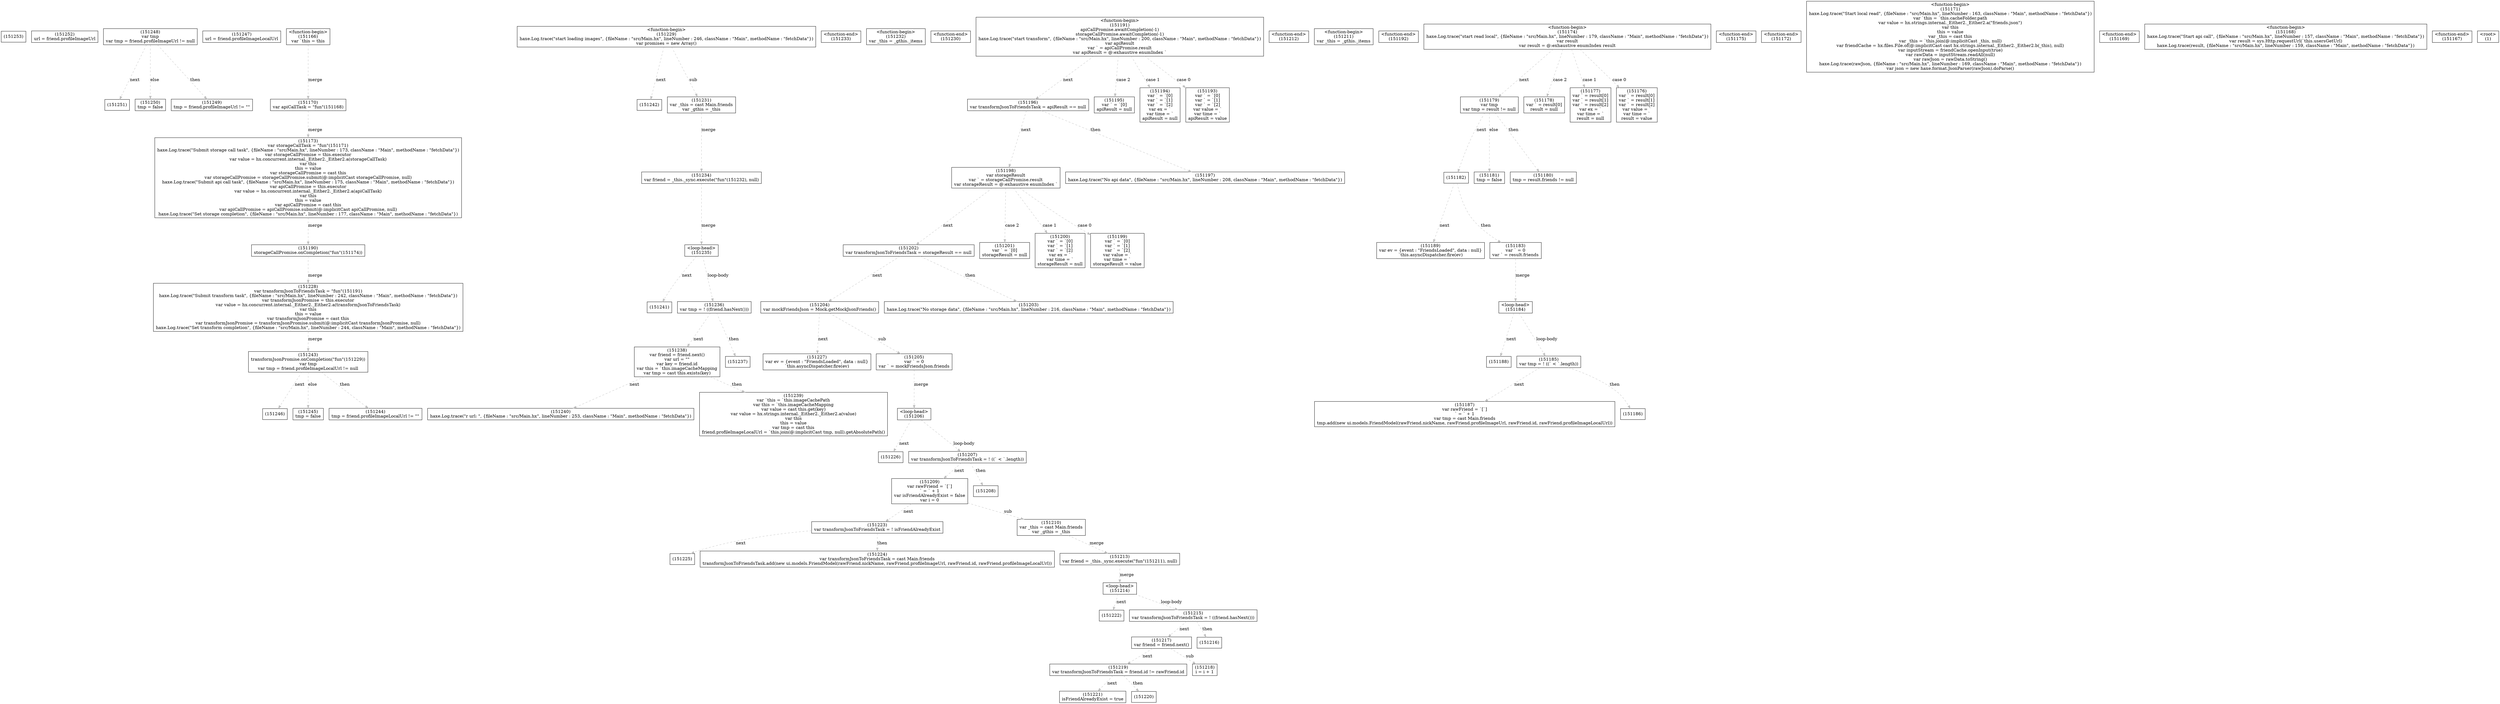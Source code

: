 digraph graphname {
n151253 [shape=box,label="(151253)"];
n151252 [shape=box,label="(151252)\nurl = friend.profileImageUrl"];
n151251 [shape=box,label="(151251)"];
n151250 [shape=box,label="(151250)\ntmp = false"];
n151249 [shape=box,label="(151249)\ntmp = friend.profileImageUrl != \"\""];
n151248 [shape=box,label="(151248)\nvar tmp\nvar tmp = friend.profileImageUrl != null"];
n151248 -> n151249[style="dashed",color="gray",label="then"];
n151248 -> n151250[style="dashed",color="gray",label="else"];
n151248 -> n151251[style="dashed",color="gray",label="next"];
n151247 [shape=box,label="(151247)\nurl = friend.profileImageLocalUrl"];
n151246 [shape=box,label="(151246)"];
n151245 [shape=box,label="(151245)\ntmp = false"];
n151244 [shape=box,label="(151244)\ntmp = friend.profileImageLocalUrl != \"\""];
n151243 [shape=box,label="(151243)\ntransformJsonPromise.onCompletion(\"fun\"(151229))\nvar tmp\nvar tmp = friend.profileImageLocalUrl != null"];
n151243 -> n151244[style="dashed",color="gray",label="then"];
n151243 -> n151245[style="dashed",color="gray",label="else"];
n151243 -> n151246[style="dashed",color="gray",label="next"];
n151242 [shape=box,label="(151242)"];
n151241 [shape=box,label="(151241)"];
n151240 [shape=box,label="(151240)\nhaxe.Log.trace(\"r url: \", {fileName : \"src/Main.hx\", lineNumber : 253, className : \"Main\", methodName : \"fetchData\"})"];
n151239 [shape=box,label="(151239)\nvar `this = `this.imageCachePath\nvar this = `this.imageCacheMapping\nvar value = cast this.get(key)\nvar value = hx.strings.internal._Either2._Either2.a(value)\nvar this\nthis = value\nvar tmp = cast this\nfriend.profileImageLocalUrl = `this.join(@:implicitCast tmp, null).getAbsolutePath()"];
n151238 [shape=box,label="(151238)\nvar friend = friend.next()\nvar url = \"\"\nvar key = friend.id\nvar this = `this.imageCacheMapping\nvar tmp = cast this.exists(key)"];
n151238 -> n151239[style="dashed",color="gray",label="then"];
n151238 -> n151240[style="dashed",color="gray",label="next"];
n151237 [shape=box,label="(151237)"];
n151236 [shape=box,label="(151236)\nvar tmp = ! ((friend.hasNext()))"];
n151236 -> n151237[style="dashed",color="gray",label="then"];
n151236 -> n151238[style="dashed",color="gray",label="next"];
n151235 [shape=box,label="<loop-head>
(151235)"];
n151235 -> n151236[style="dashed",color="gray",label="loop-body"];
n151235 -> n151241[style="dashed",color="gray",label="next"];
n151234 [shape=box,label="(151234)\nvar friend = _this._sync.execute(\"fun\"(151232), null)"];
n151234 -> n151235[style="dashed",color="gray",label="merge"];
n151233 [shape=box,label="<function-end>
(151233)"];
n151232 [shape=box,label="<function-begin>
(151232)\nvar _this = _gthis._items"];
n151231 [shape=box,label="(151231)\nvar _this = cast Main.friends\nvar _gthis = _this"];
n151231 -> n151234[style="dashed",color="gray",label="merge"];
n151230 [shape=box,label="<function-end>
(151230)"];
n151229 [shape=box,label="<function-begin>
(151229)\nhaxe.Log.trace(\"start loading images\", {fileName : \"src/Main.hx\", lineNumber : 246, className : \"Main\", methodName : \"fetchData\"})\nvar promises = new Array()"];
n151229 -> n151231[style="dashed",color="gray",label="sub"];
n151229 -> n151242[style="dashed",color="gray",label="next"];
n151228 [shape=box,label="(151228)\nvar transformJsonToFriendsTask = \"fun\"(151191)\nhaxe.Log.trace(\"Submit transform task\", {fileName : \"src/Main.hx\", lineNumber : 242, className : \"Main\", methodName : \"fetchData\"})\nvar transformJsonPromise = this.executor\nvar value = hx.concurrent.internal._Either2._Either2.a(transformJsonToFriendsTask)\nvar this\nthis = value\nvar transformJsonPromise = cast this\nvar transformJsonPromise = transformJsonPromise.submit(@:implicitCast transformJsonPromise, null)\nhaxe.Log.trace(\"Set transform completion\", {fileName : \"src/Main.hx\", lineNumber : 244, className : \"Main\", methodName : \"fetchData\"})"];
n151228 -> n151243[style="dashed",color="gray",label="merge"];
n151227 [shape=box,label="(151227)\nvar ev = {event : \"FriendsLoaded\", data : null}\n`this.asyncDispatcher.fire(ev)"];
n151226 [shape=box,label="(151226)"];
n151225 [shape=box,label="(151225)"];
n151224 [shape=box,label="(151224)\nvar transformJsonToFriendsTask = cast Main.friends\ntransformJsonToFriendsTask.add(new ui.models.FriendModel(rawFriend.nickName, rawFriend.profileImageUrl, rawFriend.id, rawFriend.profileImageLocalUrl))"];
n151223 [shape=box,label="(151223)\nvar transformJsonToFriendsTask = ! isFriendAlreadyExist"];
n151223 -> n151224[style="dashed",color="gray",label="then"];
n151223 -> n151225[style="dashed",color="gray",label="next"];
n151222 [shape=box,label="(151222)"];
n151221 [shape=box,label="(151221)\nisFriendAlreadyExist = true"];
n151220 [shape=box,label="(151220)"];
n151219 [shape=box,label="(151219)\nvar transformJsonToFriendsTask = friend.id != rawFriend.id"];
n151219 -> n151220[style="dashed",color="gray",label="then"];
n151219 -> n151221[style="dashed",color="gray",label="next"];
n151218 [shape=box,label="(151218)\ni = i + 1"];
n151217 [shape=box,label="(151217)\nvar friend = friend.next()"];
n151217 -> n151218[style="dashed",color="gray",label="sub"];
n151217 -> n151219[style="dashed",color="gray",label="next"];
n151216 [shape=box,label="(151216)"];
n151215 [shape=box,label="(151215)\nvar transformJsonToFriendsTask = ! ((friend.hasNext()))"];
n151215 -> n151216[style="dashed",color="gray",label="then"];
n151215 -> n151217[style="dashed",color="gray",label="next"];
n151214 [shape=box,label="<loop-head>
(151214)"];
n151214 -> n151215[style="dashed",color="gray",label="loop-body"];
n151214 -> n151222[style="dashed",color="gray",label="next"];
n151213 [shape=box,label="(151213)\nvar friend = _this._sync.execute(\"fun\"(151211), null)"];
n151213 -> n151214[style="dashed",color="gray",label="merge"];
n151212 [shape=box,label="<function-end>
(151212)"];
n151211 [shape=box,label="<function-begin>
(151211)\nvar _this = _gthis._items"];
n151210 [shape=box,label="(151210)\nvar _this = cast Main.friends\nvar _gthis = _this"];
n151210 -> n151213[style="dashed",color="gray",label="merge"];
n151209 [shape=box,label="(151209)\nvar rawFriend = `[`]\n` = ` + 1\nvar isFriendAlreadyExist = false\nvar i = 0"];
n151209 -> n151210[style="dashed",color="gray",label="sub"];
n151209 -> n151223[style="dashed",color="gray",label="next"];
n151208 [shape=box,label="(151208)"];
n151207 [shape=box,label="(151207)\nvar transformJsonToFriendsTask = ! ((` < `.length))"];
n151207 -> n151208[style="dashed",color="gray",label="then"];
n151207 -> n151209[style="dashed",color="gray",label="next"];
n151206 [shape=box,label="<loop-head>
(151206)"];
n151206 -> n151207[style="dashed",color="gray",label="loop-body"];
n151206 -> n151226[style="dashed",color="gray",label="next"];
n151205 [shape=box,label="(151205)\nvar ` = 0\nvar ` = mockFriendsJson.friends"];
n151205 -> n151206[style="dashed",color="gray",label="merge"];
n151204 [shape=box,label="(151204)\nvar mockFriendsJson = Mock.getMockJsonFriends()"];
n151204 -> n151205[style="dashed",color="gray",label="sub"];
n151204 -> n151227[style="dashed",color="gray",label="next"];
n151203 [shape=box,label="(151203)\nhaxe.Log.trace(\"No storage data\", {fileName : \"src/Main.hx\", lineNumber : 216, className : \"Main\", methodName : \"fetchData\"})"];
n151202 [shape=box,label="(151202)\nvar transformJsonToFriendsTask = storageResult == null"];
n151202 -> n151203[style="dashed",color="gray",label="then"];
n151202 -> n151204[style="dashed",color="gray",label="next"];
n151201 [shape=box,label="(151201)\nvar ` = `[0]\nstorageResult = null"];
n151200 [shape=box,label="(151200)\nvar ` = `[0]\nvar ` = `[1]\nvar ` = `[2]\nvar ex = `\nvar time = `\nstorageResult = null"];
n151199 [shape=box,label="(151199)\nvar ` = `[0]\nvar ` = `[1]\nvar ` = `[2]\nvar value = `\nvar time = `\nstorageResult = value"];
n151198 [shape=box,label="(151198)\nvar storageResult\nvar ` = storageCallPromise.result\nvar storageResult = @:exhaustive enumIndex `"];
n151198 -> n151199[style="dashed",color="gray",label="case 0"];
n151198 -> n151200[style="dashed",color="gray",label="case 1"];
n151198 -> n151201[style="dashed",color="gray",label="case 2"];
n151198 -> n151202[style="dashed",color="gray",label="next"];
n151197 [shape=box,label="(151197)\nhaxe.Log.trace(\"No api data\", {fileName : \"src/Main.hx\", lineNumber : 208, className : \"Main\", methodName : \"fetchData\"})"];
n151196 [shape=box,label="(151196)\nvar transformJsonToFriendsTask = apiResult == null"];
n151196 -> n151197[style="dashed",color="gray",label="then"];
n151196 -> n151198[style="dashed",color="gray",label="next"];
n151195 [shape=box,label="(151195)\nvar ` = `[0]\napiResult = null"];
n151194 [shape=box,label="(151194)\nvar ` = `[0]\nvar ` = `[1]\nvar ` = `[2]\nvar ex = `\nvar time = `\napiResult = null"];
n151193 [shape=box,label="(151193)\nvar ` = `[0]\nvar ` = `[1]\nvar ` = `[2]\nvar value = `\nvar time = `\napiResult = value"];
n151192 [shape=box,label="<function-end>
(151192)"];
n151191 [shape=box,label="<function-begin>
(151191)\napiCallPromise.awaitCompletion(-1)\nstorageCallPromise.awaitCompletion(-1)\nhaxe.Log.trace(\"start transform\", {fileName : \"src/Main.hx\", lineNumber : 200, className : \"Main\", methodName : \"fetchData\"})\nvar apiResult\nvar ` = apiCallPromise.result\nvar apiResult = @:exhaustive enumIndex `"];
n151191 -> n151193[style="dashed",color="gray",label="case 0"];
n151191 -> n151194[style="dashed",color="gray",label="case 1"];
n151191 -> n151195[style="dashed",color="gray",label="case 2"];
n151191 -> n151196[style="dashed",color="gray",label="next"];
n151190 [shape=box,label="(151190)\nstorageCallPromise.onCompletion(\"fun\"(151174))"];
n151190 -> n151228[style="dashed",color="gray",label="merge"];
n151189 [shape=box,label="(151189)\nvar ev = {event : \"FriendsLoaded\", data : null}\n`this.asyncDispatcher.fire(ev)"];
n151188 [shape=box,label="(151188)"];
n151187 [shape=box,label="(151187)\nvar rawFriend = `[`]\n` = ` + 1\nvar tmp = cast Main.friends\ntmp.add(new ui.models.FriendModel(rawFriend.nickName, rawFriend.profileImageUrl, rawFriend.id, rawFriend.profileImageLocalUrl))"];
n151186 [shape=box,label="(151186)"];
n151185 [shape=box,label="(151185)\nvar tmp = ! ((` < `.length))"];
n151185 -> n151186[style="dashed",color="gray",label="then"];
n151185 -> n151187[style="dashed",color="gray",label="next"];
n151184 [shape=box,label="<loop-head>
(151184)"];
n151184 -> n151185[style="dashed",color="gray",label="loop-body"];
n151184 -> n151188[style="dashed",color="gray",label="next"];
n151183 [shape=box,label="(151183)\nvar ` = 0\nvar ` = result.friends"];
n151183 -> n151184[style="dashed",color="gray",label="merge"];
n151182 [shape=box,label="(151182)"];
n151182 -> n151183[style="dashed",color="gray",label="then"];
n151182 -> n151189[style="dashed",color="gray",label="next"];
n151181 [shape=box,label="(151181)\ntmp = false"];
n151180 [shape=box,label="(151180)\ntmp = result.friends != null"];
n151179 [shape=box,label="(151179)\nvar tmp\nvar tmp = result != null"];
n151179 -> n151180[style="dashed",color="gray",label="then"];
n151179 -> n151181[style="dashed",color="gray",label="else"];
n151179 -> n151182[style="dashed",color="gray",label="next"];
n151178 [shape=box,label="(151178)\nvar ` = result[0]\nresult = null"];
n151177 [shape=box,label="(151177)\nvar ` = result[0]\nvar ` = result[1]\nvar ` = result[2]\nvar ex = `\nvar time = `\nresult = null"];
n151176 [shape=box,label="(151176)\nvar ` = result[0]\nvar ` = result[1]\nvar ` = result[2]\nvar value = `\nvar time = `\nresult = value"];
n151175 [shape=box,label="<function-end>
(151175)"];
n151174 [shape=box,label="<function-begin>
(151174)\nhaxe.Log.trace(\"start read local\", {fileName : \"src/Main.hx\", lineNumber : 179, className : \"Main\", methodName : \"fetchData\"})\nvar result\nvar result = @:exhaustive enumIndex result"];
n151174 -> n151176[style="dashed",color="gray",label="case 0"];
n151174 -> n151177[style="dashed",color="gray",label="case 1"];
n151174 -> n151178[style="dashed",color="gray",label="case 2"];
n151174 -> n151179[style="dashed",color="gray",label="next"];
n151173 [shape=box,label="(151173)\nvar storageCallTask = \"fun\"(151171)\nhaxe.Log.trace(\"Submit storage call task\", {fileName : \"src/Main.hx\", lineNumber : 173, className : \"Main\", methodName : \"fetchData\"})\nvar storageCallPromise = this.executor\nvar value = hx.concurrent.internal._Either2._Either2.a(storageCallTask)\nvar this\nthis = value\nvar storageCallPromise = cast this\nvar storageCallPromise = storageCallPromise.submit(@:implicitCast storageCallPromise, null)\nhaxe.Log.trace(\"Submit api call task\", {fileName : \"src/Main.hx\", lineNumber : 175, className : \"Main\", methodName : \"fetchData\"})\nvar apiCallPromise = this.executor\nvar value = hx.concurrent.internal._Either2._Either2.a(apiCallTask)\nvar this\nthis = value\nvar apiCallPromise = cast this\nvar apiCallPromise = apiCallPromise.submit(@:implicitCast apiCallPromise, null)\nhaxe.Log.trace(\"Set storage completion\", {fileName : \"src/Main.hx\", lineNumber : 177, className : \"Main\", methodName : \"fetchData\"})"];
n151173 -> n151190[style="dashed",color="gray",label="merge"];
n151172 [shape=box,label="<function-end>
(151172)"];
n151171 [shape=box,label="<function-begin>
(151171)\nhaxe.Log.trace(\"Start local read\", {fileName : \"src/Main.hx\", lineNumber : 163, className : \"Main\", methodName : \"fetchData\"})\nvar `this = `this.cacheFolder.path\nvar value = hx.strings.internal._Either2._Either2.a(\"friends.json\")\nvar this\nthis = value\nvar _this = cast this\nvar _this = `this.join(@:implicitCast _this, null)\nvar friendCache = hx.files.File.of(@:implicitCast cast hx.strings.internal._Either2._Either2.b(_this), null)\nvar inputStream = friendCache.openInput(true)\nvar rawData = inputStream.readAll(null)\nvar rawJson = rawData.toString()\nhaxe.Log.trace(rawJson, {fileName : \"src/Main.hx\", lineNumber : 169, className : \"Main\", methodName : \"fetchData\"})\nvar json = new haxe.format.JsonParser(rawJson).doParse()"];
n151170 [shape=box,label="(151170)\nvar apiCallTask = \"fun\"(151168)"];
n151170 -> n151173[style="dashed",color="gray",label="merge"];
n151169 [shape=box,label="<function-end>
(151169)"];
n151168 [shape=box,label="<function-begin>
(151168)\nhaxe.Log.trace(\"Start api call\", {fileName : \"src/Main.hx\", lineNumber : 157, className : \"Main\", methodName : \"fetchData\"})\nvar result = sys.Http.requestUrl(`this.usersGetUrl)\nhaxe.Log.trace(result, {fileName : \"src/Main.hx\", lineNumber : 159, className : \"Main\", methodName : \"fetchData\"})"];
n151167 [shape=box,label="<function-end>
(151167)"];
n151166 [shape=box,label="<function-begin>
(151166)\nvar `this = this"];
n151166 -> n151170[style="dashed",color="gray",label="merge"];
n1 [shape=box,label="<root>
(1)"];
}
